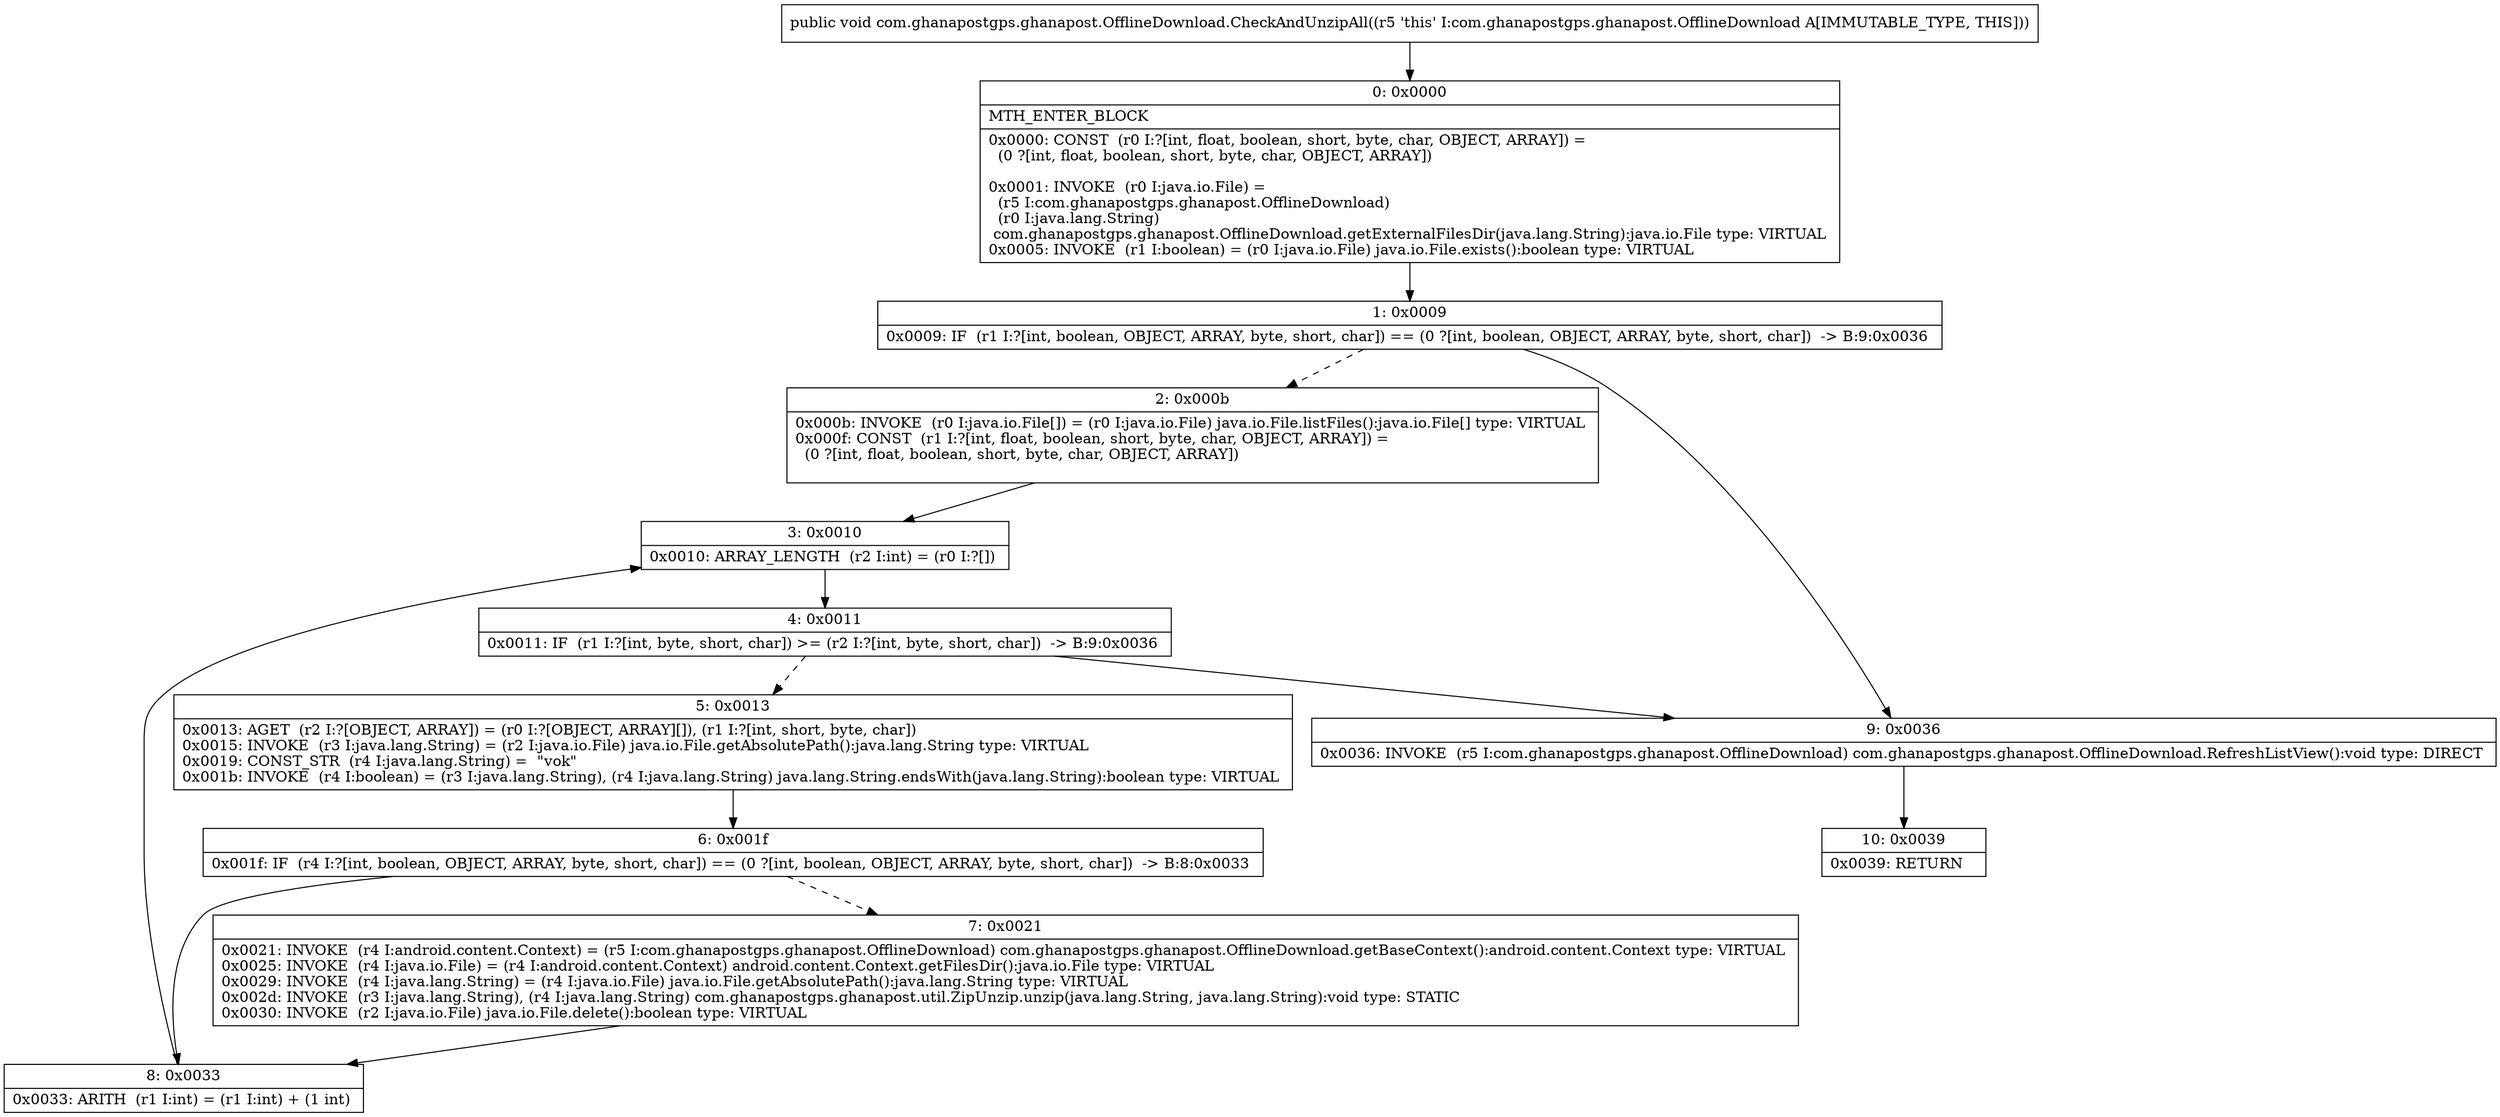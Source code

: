 digraph "CFG forcom.ghanapostgps.ghanapost.OfflineDownload.CheckAndUnzipAll()V" {
Node_0 [shape=record,label="{0\:\ 0x0000|MTH_ENTER_BLOCK\l|0x0000: CONST  (r0 I:?[int, float, boolean, short, byte, char, OBJECT, ARRAY]) = \l  (0 ?[int, float, boolean, short, byte, char, OBJECT, ARRAY])\l \l0x0001: INVOKE  (r0 I:java.io.File) = \l  (r5 I:com.ghanapostgps.ghanapost.OfflineDownload)\l  (r0 I:java.lang.String)\l com.ghanapostgps.ghanapost.OfflineDownload.getExternalFilesDir(java.lang.String):java.io.File type: VIRTUAL \l0x0005: INVOKE  (r1 I:boolean) = (r0 I:java.io.File) java.io.File.exists():boolean type: VIRTUAL \l}"];
Node_1 [shape=record,label="{1\:\ 0x0009|0x0009: IF  (r1 I:?[int, boolean, OBJECT, ARRAY, byte, short, char]) == (0 ?[int, boolean, OBJECT, ARRAY, byte, short, char])  \-\> B:9:0x0036 \l}"];
Node_2 [shape=record,label="{2\:\ 0x000b|0x000b: INVOKE  (r0 I:java.io.File[]) = (r0 I:java.io.File) java.io.File.listFiles():java.io.File[] type: VIRTUAL \l0x000f: CONST  (r1 I:?[int, float, boolean, short, byte, char, OBJECT, ARRAY]) = \l  (0 ?[int, float, boolean, short, byte, char, OBJECT, ARRAY])\l \l}"];
Node_3 [shape=record,label="{3\:\ 0x0010|0x0010: ARRAY_LENGTH  (r2 I:int) = (r0 I:?[]) \l}"];
Node_4 [shape=record,label="{4\:\ 0x0011|0x0011: IF  (r1 I:?[int, byte, short, char]) \>= (r2 I:?[int, byte, short, char])  \-\> B:9:0x0036 \l}"];
Node_5 [shape=record,label="{5\:\ 0x0013|0x0013: AGET  (r2 I:?[OBJECT, ARRAY]) = (r0 I:?[OBJECT, ARRAY][]), (r1 I:?[int, short, byte, char]) \l0x0015: INVOKE  (r3 I:java.lang.String) = (r2 I:java.io.File) java.io.File.getAbsolutePath():java.lang.String type: VIRTUAL \l0x0019: CONST_STR  (r4 I:java.lang.String) =  \"vok\" \l0x001b: INVOKE  (r4 I:boolean) = (r3 I:java.lang.String), (r4 I:java.lang.String) java.lang.String.endsWith(java.lang.String):boolean type: VIRTUAL \l}"];
Node_6 [shape=record,label="{6\:\ 0x001f|0x001f: IF  (r4 I:?[int, boolean, OBJECT, ARRAY, byte, short, char]) == (0 ?[int, boolean, OBJECT, ARRAY, byte, short, char])  \-\> B:8:0x0033 \l}"];
Node_7 [shape=record,label="{7\:\ 0x0021|0x0021: INVOKE  (r4 I:android.content.Context) = (r5 I:com.ghanapostgps.ghanapost.OfflineDownload) com.ghanapostgps.ghanapost.OfflineDownload.getBaseContext():android.content.Context type: VIRTUAL \l0x0025: INVOKE  (r4 I:java.io.File) = (r4 I:android.content.Context) android.content.Context.getFilesDir():java.io.File type: VIRTUAL \l0x0029: INVOKE  (r4 I:java.lang.String) = (r4 I:java.io.File) java.io.File.getAbsolutePath():java.lang.String type: VIRTUAL \l0x002d: INVOKE  (r3 I:java.lang.String), (r4 I:java.lang.String) com.ghanapostgps.ghanapost.util.ZipUnzip.unzip(java.lang.String, java.lang.String):void type: STATIC \l0x0030: INVOKE  (r2 I:java.io.File) java.io.File.delete():boolean type: VIRTUAL \l}"];
Node_8 [shape=record,label="{8\:\ 0x0033|0x0033: ARITH  (r1 I:int) = (r1 I:int) + (1 int) \l}"];
Node_9 [shape=record,label="{9\:\ 0x0036|0x0036: INVOKE  (r5 I:com.ghanapostgps.ghanapost.OfflineDownload) com.ghanapostgps.ghanapost.OfflineDownload.RefreshListView():void type: DIRECT \l}"];
Node_10 [shape=record,label="{10\:\ 0x0039|0x0039: RETURN   \l}"];
MethodNode[shape=record,label="{public void com.ghanapostgps.ghanapost.OfflineDownload.CheckAndUnzipAll((r5 'this' I:com.ghanapostgps.ghanapost.OfflineDownload A[IMMUTABLE_TYPE, THIS])) }"];
MethodNode -> Node_0;
Node_0 -> Node_1;
Node_1 -> Node_2[style=dashed];
Node_1 -> Node_9;
Node_2 -> Node_3;
Node_3 -> Node_4;
Node_4 -> Node_5[style=dashed];
Node_4 -> Node_9;
Node_5 -> Node_6;
Node_6 -> Node_7[style=dashed];
Node_6 -> Node_8;
Node_7 -> Node_8;
Node_8 -> Node_3;
Node_9 -> Node_10;
}

